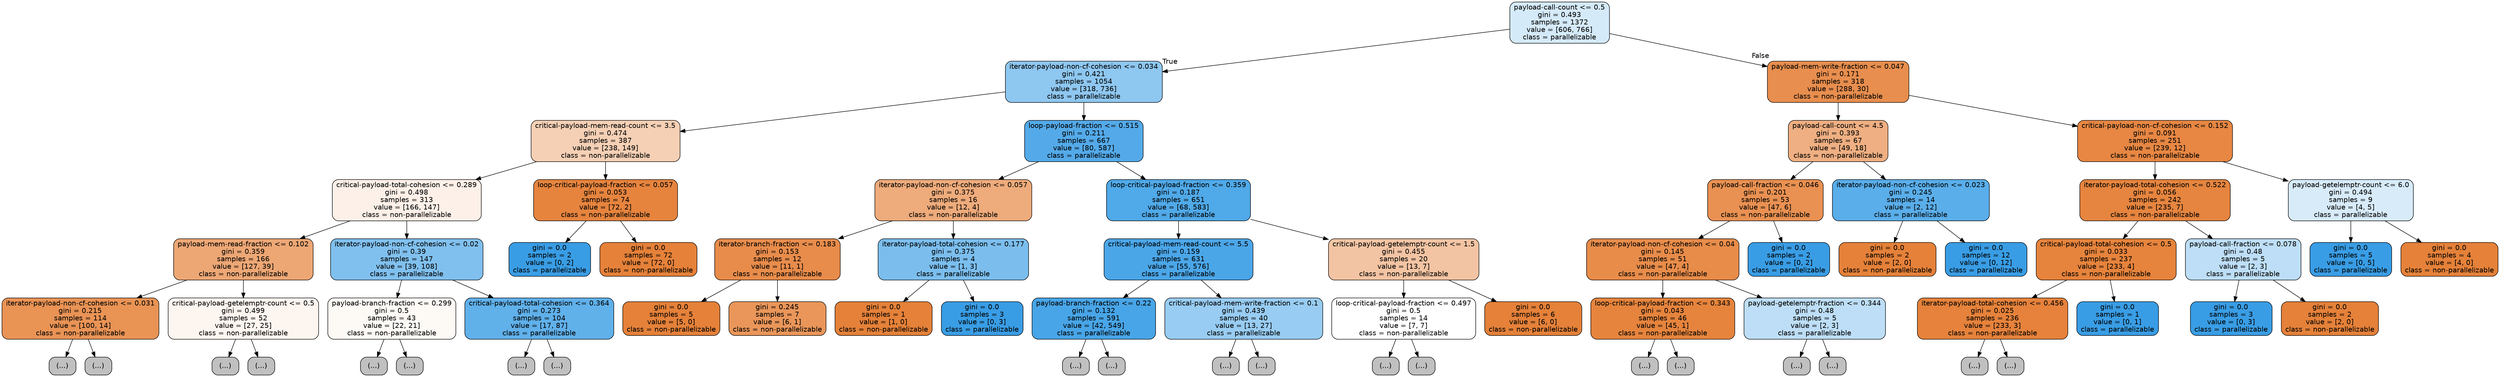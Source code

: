 digraph Tree {
node [shape=box, style="filled, rounded", color="black", fontname=helvetica] ;
edge [fontname=helvetica] ;
0 [label="payload-call-count <= 0.5\ngini = 0.493\nsamples = 1372\nvalue = [606, 766]\nclass = parallelizable", fillcolor="#399de535"] ;
1 [label="iterator-payload-non-cf-cohesion <= 0.034\ngini = 0.421\nsamples = 1054\nvalue = [318, 736]\nclass = parallelizable", fillcolor="#399de591"] ;
0 -> 1 [labeldistance=2.5, labelangle=45, headlabel="True"] ;
2 [label="critical-payload-mem-read-count <= 3.5\ngini = 0.474\nsamples = 387\nvalue = [238, 149]\nclass = non-parallelizable", fillcolor="#e581395f"] ;
1 -> 2 ;
3 [label="critical-payload-total-cohesion <= 0.289\ngini = 0.498\nsamples = 313\nvalue = [166, 147]\nclass = non-parallelizable", fillcolor="#e581391d"] ;
2 -> 3 ;
4 [label="payload-mem-read-fraction <= 0.102\ngini = 0.359\nsamples = 166\nvalue = [127, 39]\nclass = non-parallelizable", fillcolor="#e58139b1"] ;
3 -> 4 ;
5 [label="iterator-payload-non-cf-cohesion <= 0.031\ngini = 0.215\nsamples = 114\nvalue = [100, 14]\nclass = non-parallelizable", fillcolor="#e58139db"] ;
4 -> 5 ;
6 [label="(...)", fillcolor="#C0C0C0"] ;
5 -> 6 ;
21 [label="(...)", fillcolor="#C0C0C0"] ;
5 -> 21 ;
24 [label="critical-payload-getelemptr-count <= 0.5\ngini = 0.499\nsamples = 52\nvalue = [27, 25]\nclass = non-parallelizable", fillcolor="#e5813913"] ;
4 -> 24 ;
25 [label="(...)", fillcolor="#C0C0C0"] ;
24 -> 25 ;
42 [label="(...)", fillcolor="#C0C0C0"] ;
24 -> 42 ;
43 [label="iterator-payload-non-cf-cohesion <= 0.02\ngini = 0.39\nsamples = 147\nvalue = [39, 108]\nclass = parallelizable", fillcolor="#399de5a3"] ;
3 -> 43 ;
44 [label="payload-branch-fraction <= 0.299\ngini = 0.5\nsamples = 43\nvalue = [22, 21]\nclass = non-parallelizable", fillcolor="#e581390c"] ;
43 -> 44 ;
45 [label="(...)", fillcolor="#C0C0C0"] ;
44 -> 45 ;
50 [label="(...)", fillcolor="#C0C0C0"] ;
44 -> 50 ;
59 [label="critical-payload-total-cohesion <= 0.364\ngini = 0.273\nsamples = 104\nvalue = [17, 87]\nclass = parallelizable", fillcolor="#399de5cd"] ;
43 -> 59 ;
60 [label="(...)", fillcolor="#C0C0C0"] ;
59 -> 60 ;
63 [label="(...)", fillcolor="#C0C0C0"] ;
59 -> 63 ;
84 [label="loop-critical-payload-fraction <= 0.057\ngini = 0.053\nsamples = 74\nvalue = [72, 2]\nclass = non-parallelizable", fillcolor="#e58139f8"] ;
2 -> 84 ;
85 [label="gini = 0.0\nsamples = 2\nvalue = [0, 2]\nclass = parallelizable", fillcolor="#399de5ff"] ;
84 -> 85 ;
86 [label="gini = 0.0\nsamples = 72\nvalue = [72, 0]\nclass = non-parallelizable", fillcolor="#e58139ff"] ;
84 -> 86 ;
87 [label="loop-payload-fraction <= 0.515\ngini = 0.211\nsamples = 667\nvalue = [80, 587]\nclass = parallelizable", fillcolor="#399de5dc"] ;
1 -> 87 ;
88 [label="iterator-payload-non-cf-cohesion <= 0.057\ngini = 0.375\nsamples = 16\nvalue = [12, 4]\nclass = non-parallelizable", fillcolor="#e58139aa"] ;
87 -> 88 ;
89 [label="iterator-branch-fraction <= 0.183\ngini = 0.153\nsamples = 12\nvalue = [11, 1]\nclass = non-parallelizable", fillcolor="#e58139e8"] ;
88 -> 89 ;
90 [label="gini = 0.0\nsamples = 5\nvalue = [5, 0]\nclass = non-parallelizable", fillcolor="#e58139ff"] ;
89 -> 90 ;
91 [label="gini = 0.245\nsamples = 7\nvalue = [6, 1]\nclass = non-parallelizable", fillcolor="#e58139d4"] ;
89 -> 91 ;
92 [label="iterator-payload-total-cohesion <= 0.177\ngini = 0.375\nsamples = 4\nvalue = [1, 3]\nclass = parallelizable", fillcolor="#399de5aa"] ;
88 -> 92 ;
93 [label="gini = 0.0\nsamples = 1\nvalue = [1, 0]\nclass = non-parallelizable", fillcolor="#e58139ff"] ;
92 -> 93 ;
94 [label="gini = 0.0\nsamples = 3\nvalue = [0, 3]\nclass = parallelizable", fillcolor="#399de5ff"] ;
92 -> 94 ;
95 [label="loop-critical-payload-fraction <= 0.359\ngini = 0.187\nsamples = 651\nvalue = [68, 583]\nclass = parallelizable", fillcolor="#399de5e1"] ;
87 -> 95 ;
96 [label="critical-payload-mem-read-count <= 5.5\ngini = 0.159\nsamples = 631\nvalue = [55, 576]\nclass = parallelizable", fillcolor="#399de5e7"] ;
95 -> 96 ;
97 [label="payload-branch-fraction <= 0.22\ngini = 0.132\nsamples = 591\nvalue = [42, 549]\nclass = parallelizable", fillcolor="#399de5eb"] ;
96 -> 97 ;
98 [label="(...)", fillcolor="#C0C0C0"] ;
97 -> 98 ;
155 [label="(...)", fillcolor="#C0C0C0"] ;
97 -> 155 ;
176 [label="critical-payload-mem-write-fraction <= 0.1\ngini = 0.439\nsamples = 40\nvalue = [13, 27]\nclass = parallelizable", fillcolor="#399de584"] ;
96 -> 176 ;
177 [label="(...)", fillcolor="#C0C0C0"] ;
176 -> 177 ;
178 [label="(...)", fillcolor="#C0C0C0"] ;
176 -> 178 ;
185 [label="critical-payload-getelemptr-count <= 1.5\ngini = 0.455\nsamples = 20\nvalue = [13, 7]\nclass = non-parallelizable", fillcolor="#e5813976"] ;
95 -> 185 ;
186 [label="loop-critical-payload-fraction <= 0.497\ngini = 0.5\nsamples = 14\nvalue = [7, 7]\nclass = non-parallelizable", fillcolor="#e5813900"] ;
185 -> 186 ;
187 [label="(...)", fillcolor="#C0C0C0"] ;
186 -> 187 ;
192 [label="(...)", fillcolor="#C0C0C0"] ;
186 -> 192 ;
193 [label="gini = 0.0\nsamples = 6\nvalue = [6, 0]\nclass = non-parallelizable", fillcolor="#e58139ff"] ;
185 -> 193 ;
194 [label="payload-mem-write-fraction <= 0.047\ngini = 0.171\nsamples = 318\nvalue = [288, 30]\nclass = non-parallelizable", fillcolor="#e58139e4"] ;
0 -> 194 [labeldistance=2.5, labelangle=-45, headlabel="False"] ;
195 [label="payload-call-count <= 4.5\ngini = 0.393\nsamples = 67\nvalue = [49, 18]\nclass = non-parallelizable", fillcolor="#e58139a1"] ;
194 -> 195 ;
196 [label="payload-call-fraction <= 0.046\ngini = 0.201\nsamples = 53\nvalue = [47, 6]\nclass = non-parallelizable", fillcolor="#e58139de"] ;
195 -> 196 ;
197 [label="iterator-payload-non-cf-cohesion <= 0.04\ngini = 0.145\nsamples = 51\nvalue = [47, 4]\nclass = non-parallelizable", fillcolor="#e58139e9"] ;
196 -> 197 ;
198 [label="loop-critical-payload-fraction <= 0.343\ngini = 0.043\nsamples = 46\nvalue = [45, 1]\nclass = non-parallelizable", fillcolor="#e58139f9"] ;
197 -> 198 ;
199 [label="(...)", fillcolor="#C0C0C0"] ;
198 -> 199 ;
200 [label="(...)", fillcolor="#C0C0C0"] ;
198 -> 200 ;
203 [label="payload-getelemptr-fraction <= 0.344\ngini = 0.48\nsamples = 5\nvalue = [2, 3]\nclass = parallelizable", fillcolor="#399de555"] ;
197 -> 203 ;
204 [label="(...)", fillcolor="#C0C0C0"] ;
203 -> 204 ;
205 [label="(...)", fillcolor="#C0C0C0"] ;
203 -> 205 ;
206 [label="gini = 0.0\nsamples = 2\nvalue = [0, 2]\nclass = parallelizable", fillcolor="#399de5ff"] ;
196 -> 206 ;
207 [label="iterator-payload-non-cf-cohesion <= 0.023\ngini = 0.245\nsamples = 14\nvalue = [2, 12]\nclass = parallelizable", fillcolor="#399de5d4"] ;
195 -> 207 ;
208 [label="gini = 0.0\nsamples = 2\nvalue = [2, 0]\nclass = non-parallelizable", fillcolor="#e58139ff"] ;
207 -> 208 ;
209 [label="gini = 0.0\nsamples = 12\nvalue = [0, 12]\nclass = parallelizable", fillcolor="#399de5ff"] ;
207 -> 209 ;
210 [label="critical-payload-non-cf-cohesion <= 0.152\ngini = 0.091\nsamples = 251\nvalue = [239, 12]\nclass = non-parallelizable", fillcolor="#e58139f2"] ;
194 -> 210 ;
211 [label="iterator-payload-total-cohesion <= 0.522\ngini = 0.056\nsamples = 242\nvalue = [235, 7]\nclass = non-parallelizable", fillcolor="#e58139f7"] ;
210 -> 211 ;
212 [label="critical-payload-total-cohesion <= 0.5\ngini = 0.033\nsamples = 237\nvalue = [233, 4]\nclass = non-parallelizable", fillcolor="#e58139fb"] ;
211 -> 212 ;
213 [label="iterator-payload-total-cohesion <= 0.456\ngini = 0.025\nsamples = 236\nvalue = [233, 3]\nclass = non-parallelizable", fillcolor="#e58139fc"] ;
212 -> 213 ;
214 [label="(...)", fillcolor="#C0C0C0"] ;
213 -> 214 ;
219 [label="(...)", fillcolor="#C0C0C0"] ;
213 -> 219 ;
224 [label="gini = 0.0\nsamples = 1\nvalue = [0, 1]\nclass = parallelizable", fillcolor="#399de5ff"] ;
212 -> 224 ;
225 [label="payload-call-fraction <= 0.078\ngini = 0.48\nsamples = 5\nvalue = [2, 3]\nclass = parallelizable", fillcolor="#399de555"] ;
211 -> 225 ;
226 [label="gini = 0.0\nsamples = 3\nvalue = [0, 3]\nclass = parallelizable", fillcolor="#399de5ff"] ;
225 -> 226 ;
227 [label="gini = 0.0\nsamples = 2\nvalue = [2, 0]\nclass = non-parallelizable", fillcolor="#e58139ff"] ;
225 -> 227 ;
228 [label="payload-getelemptr-count <= 6.0\ngini = 0.494\nsamples = 9\nvalue = [4, 5]\nclass = parallelizable", fillcolor="#399de533"] ;
210 -> 228 ;
229 [label="gini = 0.0\nsamples = 5\nvalue = [0, 5]\nclass = parallelizable", fillcolor="#399de5ff"] ;
228 -> 229 ;
230 [label="gini = 0.0\nsamples = 4\nvalue = [4, 0]\nclass = non-parallelizable", fillcolor="#e58139ff"] ;
228 -> 230 ;
}